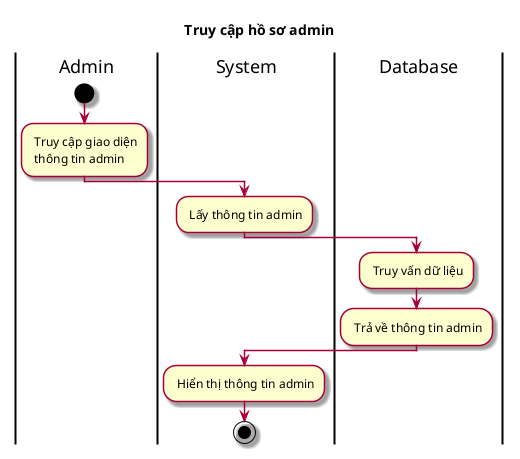 @startuml ActTruyCapHoSoAdmin

skin rose
title Truy cập hồ sơ admin

|Admin|
start
: Truy cập giao diện\n thông tin admin;
|System|
: Lấy thông tin admin;
|Database|
: Truy vấn dữ liệu;
: Trả về thông tin admin;
|System|
: Hiển thị thông tin admin;
stop
@enduml
```